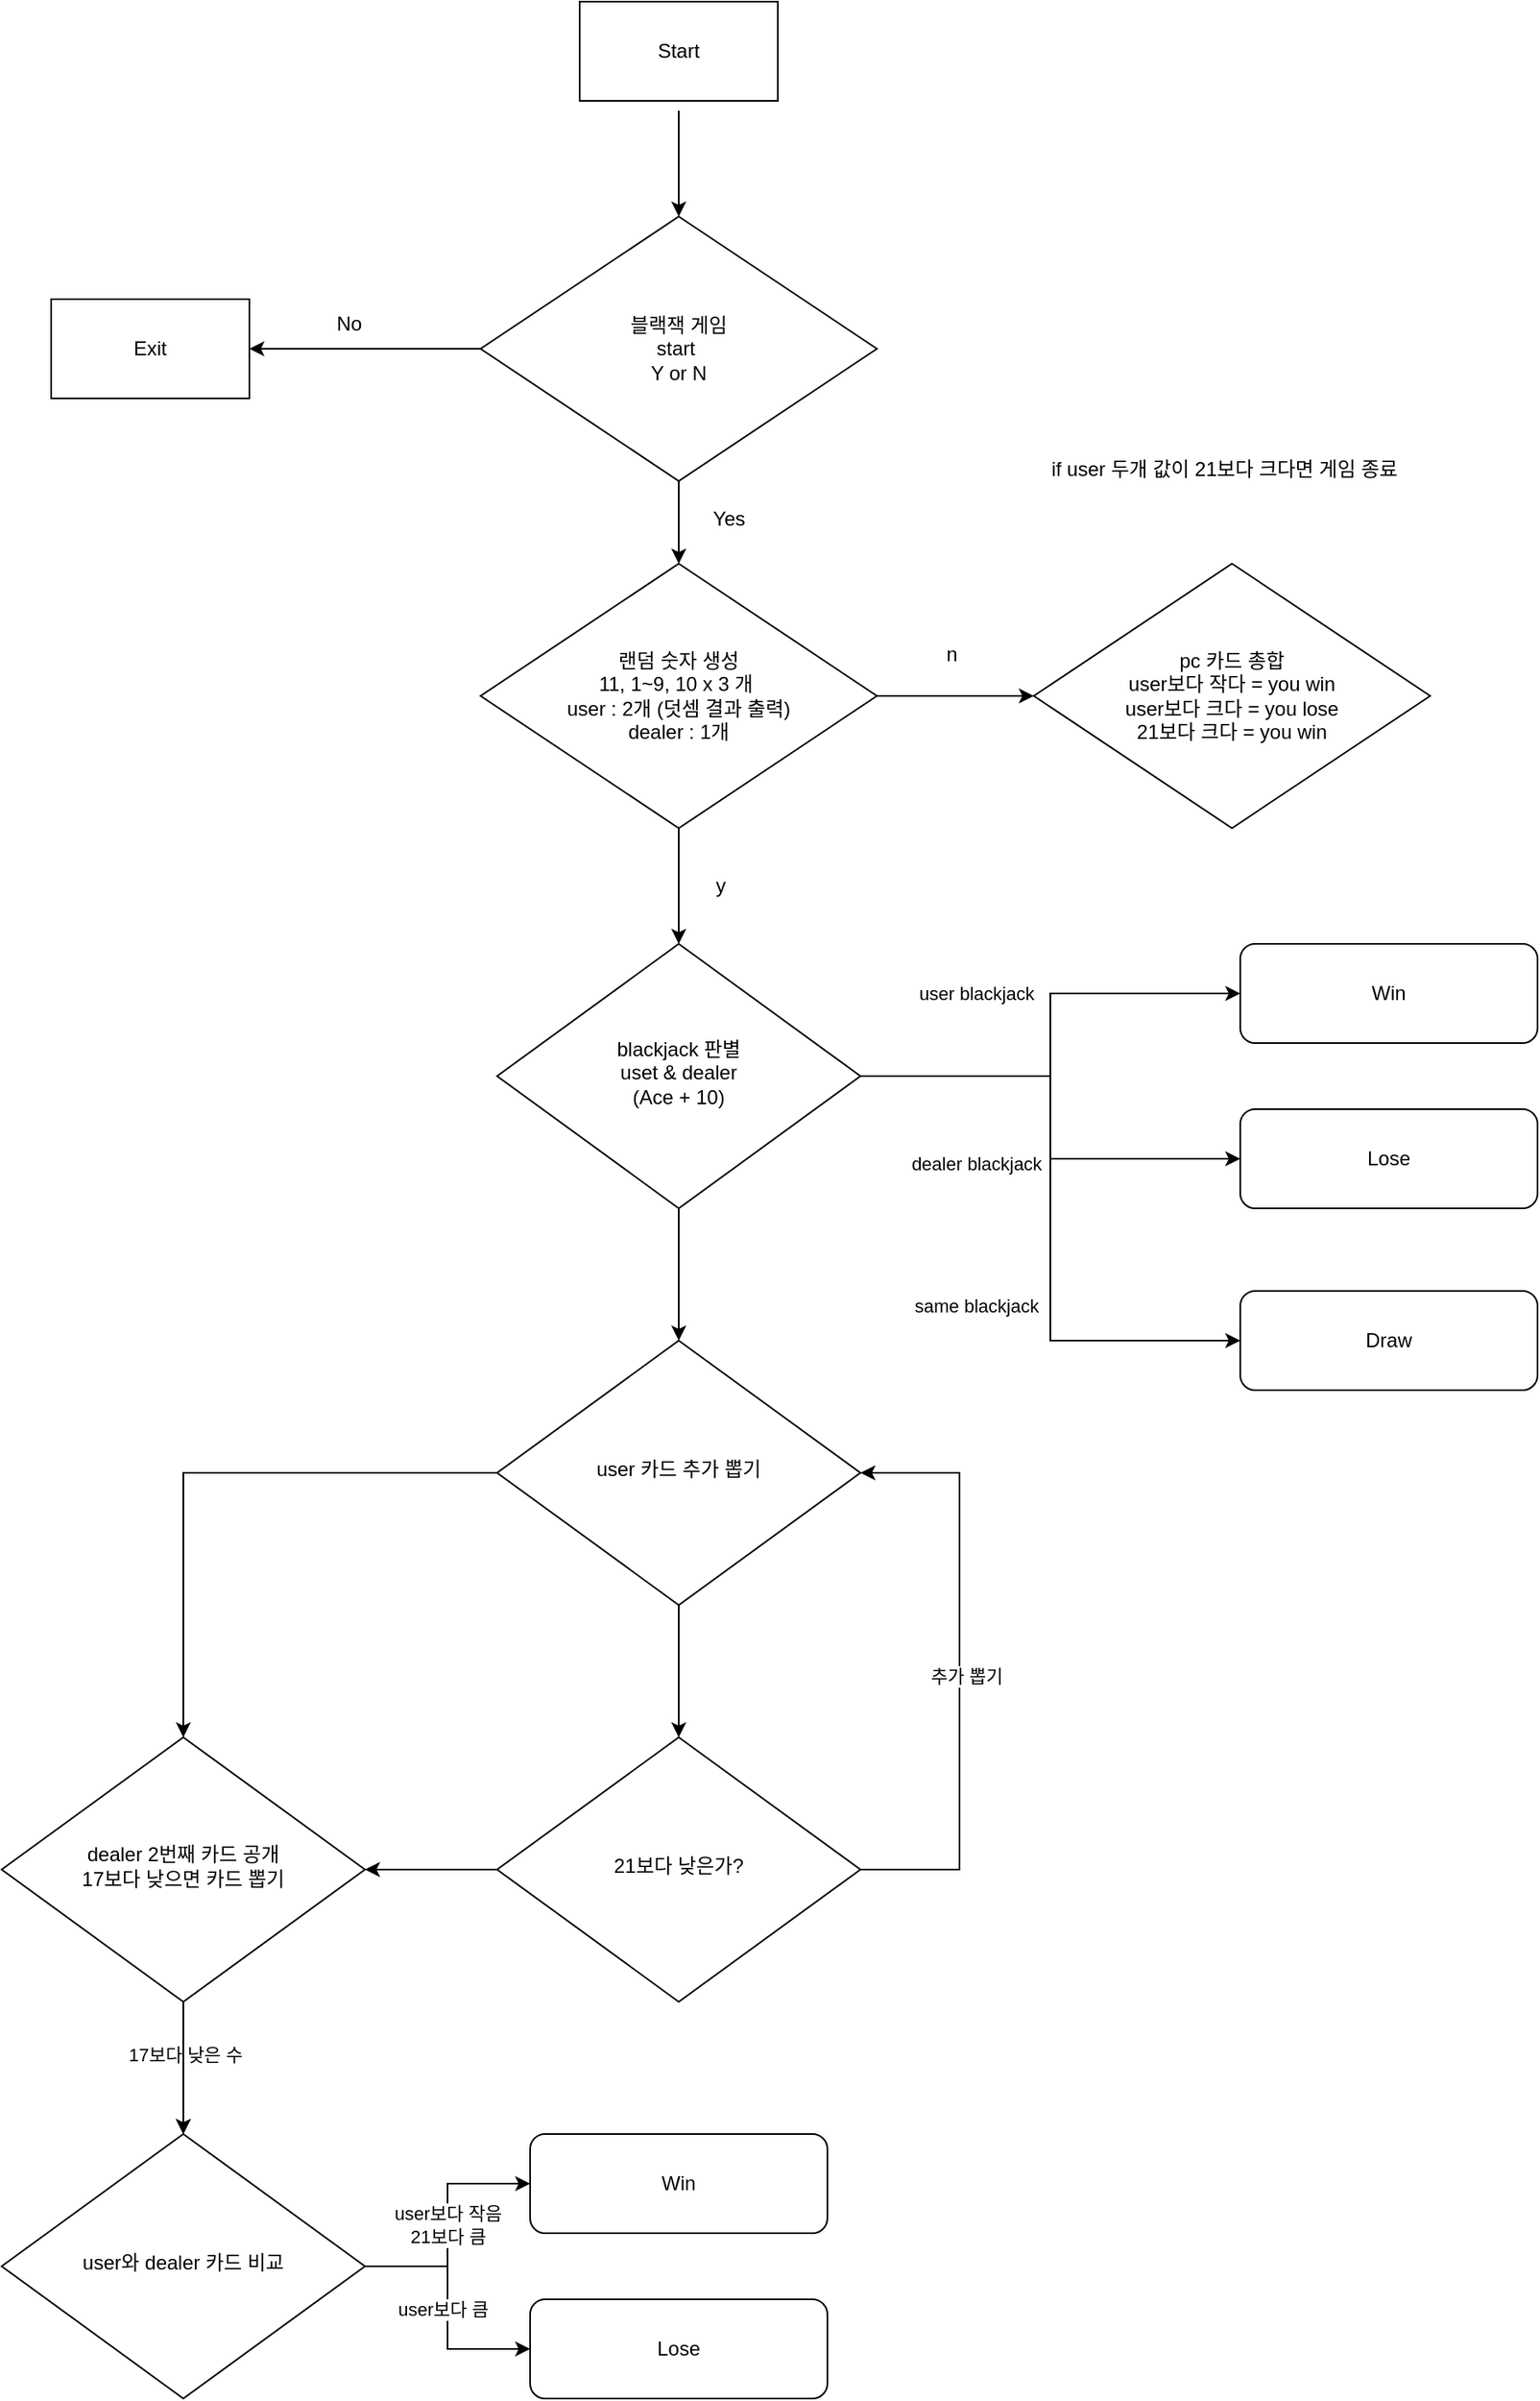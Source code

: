 <mxfile>
    <diagram id="BxO6klJEb_uLm9-A6uWJ" name="Page-1">
        <mxGraphModel dx="1668" dy="1139" grid="1" gridSize="10" guides="1" tooltips="1" connect="1" arrows="1" fold="1" page="1" pageScale="1" pageWidth="1200" pageHeight="1920" math="0" shadow="0">
            <root>
                <mxCell id="0"/>
                <mxCell id="1" parent="0"/>
                <mxCell id="5" style="edgeStyle=none;html=1;exitX=0.5;exitY=1;exitDx=0;exitDy=0;entryX=0.5;entryY=0;entryDx=0;entryDy=0;" parent="1" source="2" target="3" edge="1">
                    <mxGeometry relative="1" as="geometry"/>
                </mxCell>
                <mxCell id="8" style="edgeStyle=none;html=1;fontSize=12;" parent="1" source="3" target="7" edge="1">
                    <mxGeometry relative="1" as="geometry"/>
                </mxCell>
                <mxCell id="9" style="edgeStyle=none;html=1;fontSize=12;" parent="1" source="3" target="6" edge="1">
                    <mxGeometry relative="1" as="geometry"/>
                </mxCell>
                <mxCell id="3" value="블랙잭 게임&lt;br&gt;start&amp;nbsp;&lt;br&gt;Y or N" style="rhombus;whiteSpace=wrap;html=1;fontFamily=Helvetica;fontSize=12;fontColor=default;align=center;strokeColor=default;strokeWidth=1;fillColor=default;" parent="1" vertex="1">
                    <mxGeometry x="480" y="210" width="240" height="160" as="geometry"/>
                </mxCell>
                <mxCell id="2" value="Start" style="rounded=0;whiteSpace=wrap;html=1;perimeterSpacing=6;strokeWidth=1;fontSize=12;gradientColor=none;" parent="1" vertex="1">
                    <mxGeometry x="540" y="80" width="120" height="60" as="geometry"/>
                </mxCell>
                <mxCell id="6" value="Exit" style="rounded=0;whiteSpace=wrap;html=1;strokeWidth=1;fontSize=12;gradientColor=none;" parent="1" vertex="1">
                    <mxGeometry x="220" y="260" width="120" height="60" as="geometry"/>
                </mxCell>
                <mxCell id="D96x7bOmITaF-tAiG1XP-35" value="" style="edgeStyle=orthogonalEdgeStyle;rounded=0;orthogonalLoop=1;jettySize=auto;html=1;" parent="1" source="7" target="D96x7bOmITaF-tAiG1XP-26" edge="1">
                    <mxGeometry relative="1" as="geometry"/>
                </mxCell>
                <mxCell id="D96x7bOmITaF-tAiG1XP-36" value="" style="edgeStyle=orthogonalEdgeStyle;rounded=0;orthogonalLoop=1;jettySize=auto;html=1;" parent="1" source="7" edge="1">
                    <mxGeometry relative="1" as="geometry">
                        <mxPoint x="600" y="650" as="targetPoint"/>
                    </mxGeometry>
                </mxCell>
                <mxCell id="7" value="랜덤 숫자 생성&lt;br&gt;11, 1~9, 10 x 3 개&amp;nbsp;&lt;br&gt;user : 2개 (덧셈 결과 출력)&lt;br&gt;dealer : 1개" style="rounded=0;whiteSpace=wrap;html=1;strokeWidth=1;fontSize=12;gradientColor=none;shape=rhombus;perimeter=rhombusPerimeter;" parent="1" vertex="1">
                    <mxGeometry x="480" y="420" width="240" height="160" as="geometry"/>
                </mxCell>
                <mxCell id="10" value="Yes" style="text;html=1;align=center;verticalAlign=middle;resizable=0;points=[];autosize=1;strokeColor=none;fillColor=none;fontSize=12;" parent="1" vertex="1">
                    <mxGeometry x="610" y="378" width="40" height="30" as="geometry"/>
                </mxCell>
                <mxCell id="11" value="No" style="text;html=1;align=center;verticalAlign=middle;resizable=0;points=[];autosize=1;strokeColor=none;fillColor=none;fontSize=12;" parent="1" vertex="1">
                    <mxGeometry x="380" y="260" width="40" height="30" as="geometry"/>
                </mxCell>
                <mxCell id="D96x7bOmITaF-tAiG1XP-21" value="if user 두개 값이 21보다 크다면 게임 종료" style="text;html=1;align=center;verticalAlign=middle;resizable=0;points=[];autosize=1;strokeColor=none;fillColor=none;" parent="1" vertex="1">
                    <mxGeometry x="805" y="348" width="250" height="30" as="geometry"/>
                </mxCell>
                <mxCell id="D96x7bOmITaF-tAiG1XP-26" value="pc 카드 총합&lt;br&gt;user보다 작다 = you win&lt;br&gt;user보다 크다 = you lose&lt;br&gt;21보다 크다 = you win" style="rounded=0;whiteSpace=wrap;html=1;strokeWidth=1;fontSize=12;gradientColor=none;shape=rhombus;perimeter=rhombusPerimeter;" parent="1" vertex="1">
                    <mxGeometry x="815" y="420" width="240" height="160" as="geometry"/>
                </mxCell>
                <mxCell id="D96x7bOmITaF-tAiG1XP-29" value="n" style="text;html=1;align=center;verticalAlign=middle;resizable=0;points=[];autosize=1;strokeColor=none;fillColor=none;" parent="1" vertex="1">
                    <mxGeometry x="750" y="460" width="30" height="30" as="geometry"/>
                </mxCell>
                <mxCell id="D96x7bOmITaF-tAiG1XP-47" value="" style="edgeStyle=orthogonalEdgeStyle;rounded=0;orthogonalLoop=1;jettySize=auto;html=1;" parent="1" edge="1">
                    <mxGeometry relative="1" as="geometry">
                        <mxPoint x="600" y="810" as="sourcePoint"/>
                    </mxGeometry>
                </mxCell>
                <mxCell id="D96x7bOmITaF-tAiG1XP-49" value="n" style="edgeLabel;html=1;align=center;verticalAlign=middle;resizable=0;points=[];fontSize=16;fontFamily=Helvetica;fontColor=default;" parent="D96x7bOmITaF-tAiG1XP-47" vertex="1" connectable="0">
                    <mxGeometry x="-0.025" y="2" relative="1" as="geometry">
                        <mxPoint as="offset"/>
                    </mxGeometry>
                </mxCell>
                <mxCell id="D96x7bOmITaF-tAiG1XP-34" value="y" style="text;html=1;align=center;verticalAlign=middle;resizable=0;points=[];autosize=1;strokeColor=none;fillColor=none;" parent="1" vertex="1">
                    <mxGeometry x="610" y="600" width="30" height="30" as="geometry"/>
                </mxCell>
                <mxCell id="1RT8lEKowrVVDk6PhkPk-20" style="edgeStyle=orthogonalEdgeStyle;rounded=0;orthogonalLoop=1;jettySize=auto;html=1;exitX=1;exitY=0.5;exitDx=0;exitDy=0;entryX=0;entryY=0.5;entryDx=0;entryDy=0;" parent="1" source="1RT8lEKowrVVDk6PhkPk-16" target="1RT8lEKowrVVDk6PhkPk-18" edge="1">
                    <mxGeometry relative="1" as="geometry"/>
                </mxCell>
                <mxCell id="1RT8lEKowrVVDk6PhkPk-23" value="user blackjack" style="edgeLabel;html=1;align=center;verticalAlign=middle;resizable=0;points=[];" parent="1RT8lEKowrVVDk6PhkPk-20" vertex="1" connectable="0">
                    <mxGeometry x="0.321" relative="1" as="geometry">
                        <mxPoint x="-65" as="offset"/>
                    </mxGeometry>
                </mxCell>
                <mxCell id="1RT8lEKowrVVDk6PhkPk-22" style="edgeStyle=orthogonalEdgeStyle;rounded=0;orthogonalLoop=1;jettySize=auto;html=1;entryX=0;entryY=0.5;entryDx=0;entryDy=0;" parent="1" source="1RT8lEKowrVVDk6PhkPk-16" target="1RT8lEKowrVVDk6PhkPk-19" edge="1">
                    <mxGeometry relative="1" as="geometry"/>
                </mxCell>
                <mxCell id="1RT8lEKowrVVDk6PhkPk-24" value="dealer blackjack" style="edgeLabel;html=1;align=center;verticalAlign=middle;resizable=0;points=[];" parent="1RT8lEKowrVVDk6PhkPk-22" vertex="1" connectable="0">
                    <mxGeometry x="0.6" y="-3" relative="1" as="geometry">
                        <mxPoint x="-104" as="offset"/>
                    </mxGeometry>
                </mxCell>
                <mxCell id="1RT8lEKowrVVDk6PhkPk-28" value="" style="edgeStyle=orthogonalEdgeStyle;rounded=0;orthogonalLoop=1;jettySize=auto;html=1;" parent="1" source="1RT8lEKowrVVDk6PhkPk-16" target="1RT8lEKowrVVDk6PhkPk-27" edge="1">
                    <mxGeometry relative="1" as="geometry"/>
                </mxCell>
                <mxCell id="22" style="edgeStyle=orthogonalEdgeStyle;html=1;exitX=1;exitY=0.5;exitDx=0;exitDy=0;entryX=0;entryY=0.5;entryDx=0;entryDy=0;rounded=0;" edge="1" parent="1" source="1RT8lEKowrVVDk6PhkPk-16" target="14">
                    <mxGeometry relative="1" as="geometry"/>
                </mxCell>
                <mxCell id="23" value="same blackjack" style="edgeLabel;html=1;align=center;verticalAlign=middle;resizable=0;points=[];" vertex="1" connectable="0" parent="22">
                    <mxGeometry x="0.303" relative="1" as="geometry">
                        <mxPoint x="-45" as="offset"/>
                    </mxGeometry>
                </mxCell>
                <mxCell id="1RT8lEKowrVVDk6PhkPk-16" value="blackjack 판별&lt;br&gt;uset &amp;amp; dealer&lt;br&gt;(Ace + 10)" style="rhombus;whiteSpace=wrap;html=1;shadow=0;fontFamily=Helvetica;fontSize=12;align=center;strokeWidth=1;spacing=6;spacingTop=-4;" parent="1" vertex="1">
                    <mxGeometry x="490" y="650" width="220" height="160" as="geometry"/>
                </mxCell>
                <mxCell id="1RT8lEKowrVVDk6PhkPk-18" value="Win" style="rounded=1;whiteSpace=wrap;html=1;fontSize=12;glass=0;strokeWidth=1;shadow=0;" parent="1" vertex="1">
                    <mxGeometry x="940" y="650" width="180" height="60" as="geometry"/>
                </mxCell>
                <mxCell id="1RT8lEKowrVVDk6PhkPk-19" value="Lose" style="rounded=1;whiteSpace=wrap;html=1;fontSize=12;glass=0;strokeWidth=1;shadow=0;" parent="1" vertex="1">
                    <mxGeometry x="940" y="750" width="180" height="60" as="geometry"/>
                </mxCell>
                <mxCell id="1RT8lEKowrVVDk6PhkPk-34" value="" style="edgeStyle=orthogonalEdgeStyle;rounded=0;orthogonalLoop=1;jettySize=auto;html=1;" parent="1" source="1RT8lEKowrVVDk6PhkPk-27" target="1RT8lEKowrVVDk6PhkPk-33" edge="1">
                    <mxGeometry relative="1" as="geometry"/>
                </mxCell>
                <mxCell id="1RT8lEKowrVVDk6PhkPk-38" value="" style="edgeStyle=orthogonalEdgeStyle;rounded=0;orthogonalLoop=1;jettySize=auto;html=1;" parent="1" source="1RT8lEKowrVVDk6PhkPk-27" target="1RT8lEKowrVVDk6PhkPk-37" edge="1">
                    <mxGeometry relative="1" as="geometry"/>
                </mxCell>
                <mxCell id="1RT8lEKowrVVDk6PhkPk-27" value="user 카드 추가 뽑기" style="rhombus;whiteSpace=wrap;html=1;shadow=0;fontFamily=Helvetica;fontSize=12;align=center;strokeWidth=1;spacing=6;spacingTop=-4;" parent="1" vertex="1">
                    <mxGeometry x="490" y="890" width="220" height="160" as="geometry"/>
                </mxCell>
                <mxCell id="1RT8lEKowrVVDk6PhkPk-45" value="" style="edgeStyle=orthogonalEdgeStyle;rounded=0;orthogonalLoop=1;jettySize=auto;html=1;" parent="1" source="1RT8lEKowrVVDk6PhkPk-33" target="1RT8lEKowrVVDk6PhkPk-44" edge="1">
                    <mxGeometry relative="1" as="geometry"/>
                </mxCell>
                <mxCell id="1RT8lEKowrVVDk6PhkPk-46" value="17보다 낮은 수" style="edgeLabel;html=1;align=center;verticalAlign=middle;resizable=0;points=[];" parent="1RT8lEKowrVVDk6PhkPk-45" vertex="1" connectable="0">
                    <mxGeometry x="-0.275" y="1" relative="1" as="geometry">
                        <mxPoint y="3" as="offset"/>
                    </mxGeometry>
                </mxCell>
                <mxCell id="1RT8lEKowrVVDk6PhkPk-47" value="" style="edgeStyle=orthogonalEdgeStyle;rounded=0;orthogonalLoop=1;jettySize=auto;html=1;" parent="1" source="1RT8lEKowrVVDk6PhkPk-33" target="1RT8lEKowrVVDk6PhkPk-44" edge="1">
                    <mxGeometry relative="1" as="geometry"/>
                </mxCell>
                <mxCell id="1RT8lEKowrVVDk6PhkPk-33" value="dealer 2번째 카드 공개&lt;br&gt;17보다 낮으면 카드 뽑기" style="rhombus;whiteSpace=wrap;html=1;shadow=0;fontFamily=Helvetica;fontSize=12;align=center;strokeWidth=1;spacing=6;spacingTop=-4;" parent="1" vertex="1">
                    <mxGeometry x="190" y="1130" width="220" height="160" as="geometry"/>
                </mxCell>
                <mxCell id="1RT8lEKowrVVDk6PhkPk-39" style="edgeStyle=orthogonalEdgeStyle;rounded=0;orthogonalLoop=1;jettySize=auto;html=1;entryX=1;entryY=0.5;entryDx=0;entryDy=0;exitX=1;exitY=0.5;exitDx=0;exitDy=0;" parent="1" source="1RT8lEKowrVVDk6PhkPk-37" target="1RT8lEKowrVVDk6PhkPk-27" edge="1">
                    <mxGeometry relative="1" as="geometry">
                        <mxPoint x="730" y="1190" as="sourcePoint"/>
                        <mxPoint x="840" y="1020" as="targetPoint"/>
                        <Array as="points">
                            <mxPoint x="770" y="1210"/>
                            <mxPoint x="770" y="970"/>
                        </Array>
                    </mxGeometry>
                </mxCell>
                <mxCell id="1RT8lEKowrVVDk6PhkPk-42" value="추가 뽑기&lt;br&gt;" style="edgeLabel;html=1;align=center;verticalAlign=middle;resizable=0;points=[];" parent="1RT8lEKowrVVDk6PhkPk-39" vertex="1" connectable="0">
                    <mxGeometry x="-0.017" y="-4" relative="1" as="geometry">
                        <mxPoint as="offset"/>
                    </mxGeometry>
                </mxCell>
                <mxCell id="1RT8lEKowrVVDk6PhkPk-43" value="" style="edgeStyle=orthogonalEdgeStyle;rounded=0;orthogonalLoop=1;jettySize=auto;html=1;" parent="1" source="1RT8lEKowrVVDk6PhkPk-37" target="1RT8lEKowrVVDk6PhkPk-33" edge="1">
                    <mxGeometry relative="1" as="geometry"/>
                </mxCell>
                <mxCell id="1RT8lEKowrVVDk6PhkPk-37" value="21보다 낮은가?" style="rhombus;whiteSpace=wrap;html=1;shadow=0;fontFamily=Helvetica;fontSize=12;align=center;strokeWidth=1;spacing=6;spacingTop=-4;" parent="1" vertex="1">
                    <mxGeometry x="490" y="1130" width="220" height="160" as="geometry"/>
                </mxCell>
                <mxCell id="1RT8lEKowrVVDk6PhkPk-52" value="" style="edgeStyle=orthogonalEdgeStyle;rounded=0;orthogonalLoop=1;jettySize=auto;html=1;" parent="1" source="1RT8lEKowrVVDk6PhkPk-44" target="1RT8lEKowrVVDk6PhkPk-51" edge="1">
                    <mxGeometry relative="1" as="geometry"/>
                </mxCell>
                <mxCell id="1RT8lEKowrVVDk6PhkPk-55" value="user보다 큼" style="edgeLabel;html=1;align=center;verticalAlign=middle;resizable=0;points=[];" parent="1RT8lEKowrVVDk6PhkPk-52" vertex="1" connectable="0">
                    <mxGeometry x="0.013" y="-3" relative="1" as="geometry">
                        <mxPoint as="offset"/>
                    </mxGeometry>
                </mxCell>
                <mxCell id="1RT8lEKowrVVDk6PhkPk-53" style="edgeStyle=orthogonalEdgeStyle;rounded=0;orthogonalLoop=1;jettySize=auto;html=1;" parent="1" source="1RT8lEKowrVVDk6PhkPk-44" target="1RT8lEKowrVVDk6PhkPk-50" edge="1">
                    <mxGeometry relative="1" as="geometry"/>
                </mxCell>
                <mxCell id="1RT8lEKowrVVDk6PhkPk-54" value="user보다 작음&lt;br&gt;21보다 큼" style="edgeLabel;html=1;align=center;verticalAlign=middle;resizable=0;points=[];" parent="1RT8lEKowrVVDk6PhkPk-53" vertex="1" connectable="0">
                    <mxGeometry relative="1" as="geometry">
                        <mxPoint as="offset"/>
                    </mxGeometry>
                </mxCell>
                <mxCell id="1RT8lEKowrVVDk6PhkPk-44" value="user와 dealer 카드 비교" style="rhombus;whiteSpace=wrap;html=1;shadow=0;fontFamily=Helvetica;fontSize=12;align=center;strokeWidth=1;spacing=6;spacingTop=-4;" parent="1" vertex="1">
                    <mxGeometry x="190" y="1370" width="220" height="160" as="geometry"/>
                </mxCell>
                <mxCell id="1RT8lEKowrVVDk6PhkPk-50" value="Win" style="rounded=1;whiteSpace=wrap;html=1;fontSize=12;glass=0;strokeWidth=1;shadow=0;" parent="1" vertex="1">
                    <mxGeometry x="510" y="1370" width="180" height="60" as="geometry"/>
                </mxCell>
                <mxCell id="1RT8lEKowrVVDk6PhkPk-51" value="Lose" style="rounded=1;whiteSpace=wrap;html=1;fontSize=12;glass=0;strokeWidth=1;shadow=0;" parent="1" vertex="1">
                    <mxGeometry x="510" y="1470" width="180" height="60" as="geometry"/>
                </mxCell>
                <mxCell id="14" value="Draw" style="rounded=1;whiteSpace=wrap;html=1;fontSize=12;glass=0;strokeWidth=1;shadow=0;" vertex="1" parent="1">
                    <mxGeometry x="940" y="860" width="180" height="60" as="geometry"/>
                </mxCell>
            </root>
        </mxGraphModel>
    </diagram>
</mxfile>

